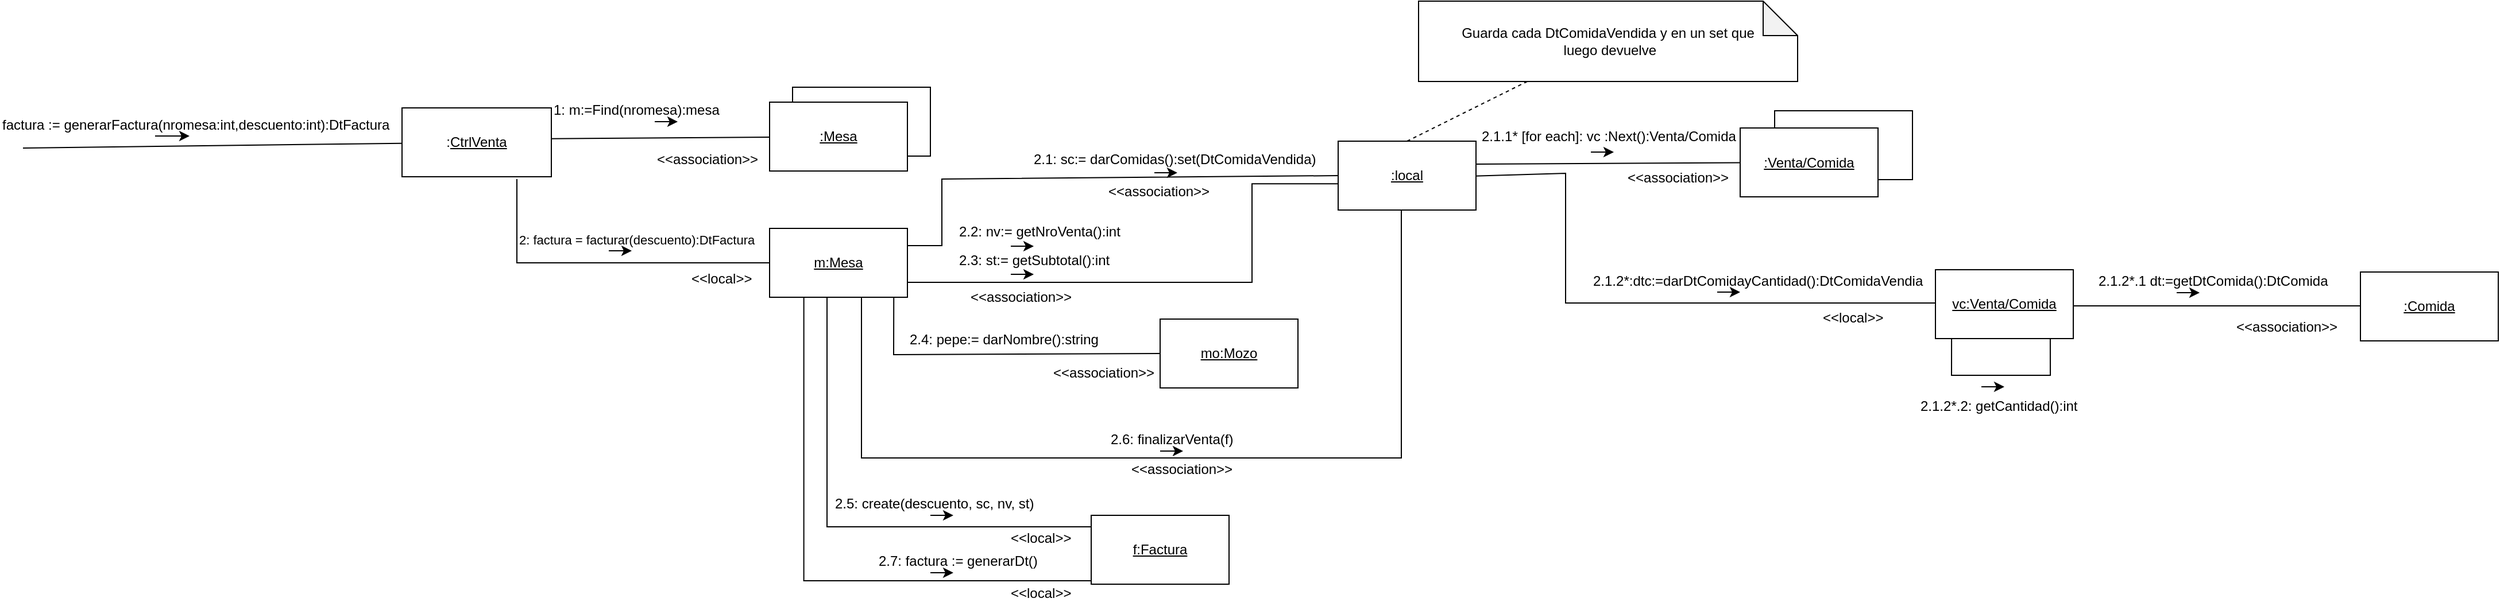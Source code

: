 <mxfile version="10.6.7" type="google"><diagram id="DgGDT-qpdZlDWAOLQGp-" name="Page-1"><mxGraphModel dx="1314" dy="591" grid="1" gridSize="10" guides="1" tooltips="1" connect="1" arrows="1" fold="1" page="1" pageScale="1" pageWidth="850" pageHeight="1100" math="0" shadow="0"><root><mxCell id="0"/><mxCell id="1" parent="0"/><mxCell id="Ey16R8fDtFxjcLKXb88C-13" value="" style="rounded=0;whiteSpace=wrap;html=1;" parent="1" vertex="1"><mxGeometry x="690" y="77" width="120" height="60" as="geometry"/></mxCell><mxCell id="Ey16R8fDtFxjcLKXb88C-1" value="" style="endArrow=none;html=1;" parent="1" target="Ey16R8fDtFxjcLKXb88C-5" edge="1"><mxGeometry width="50" height="50" relative="1" as="geometry"><mxPoint x="20" y="130" as="sourcePoint"/><mxPoint x="320" y="130" as="targetPoint"/></mxGeometry></mxCell><mxCell id="Ey16R8fDtFxjcLKXb88C-3" value="factura := generarFactura(nromesa:int,descuento:int):DtFactura" style="text;html=1;resizable=0;points=[];autosize=1;align=left;verticalAlign=top;spacingTop=-4;" parent="1" vertex="1"><mxGeometry y="100" width="350" height="20" as="geometry"/></mxCell><mxCell id="Ey16R8fDtFxjcLKXb88C-4" value="" style="endArrow=classic;html=1;" parent="1" edge="1"><mxGeometry width="50" height="50" relative="1" as="geometry"><mxPoint x="135" y="119.5" as="sourcePoint"/><mxPoint x="165" y="119.5" as="targetPoint"/></mxGeometry></mxCell><mxCell id="Ey16R8fDtFxjcLKXb88C-8" value="" style="endArrow=none;html=1;" parent="1" target="Ey16R8fDtFxjcLKXb88C-12" edge="1"><mxGeometry width="50" height="50" relative="1" as="geometry"><mxPoint x="460" y="122" as="sourcePoint"/><mxPoint x="690" y="122" as="targetPoint"/></mxGeometry></mxCell><mxCell id="Ey16R8fDtFxjcLKXb88C-9" value="1: m:=Find(nromesa):mesa" style="text;html=1;resizable=0;points=[];autosize=1;align=left;verticalAlign=top;spacingTop=-4;" parent="1" vertex="1"><mxGeometry x="480" y="87" width="170" height="20" as="geometry"/></mxCell><mxCell id="Ey16R8fDtFxjcLKXb88C-10" value="" style="endArrow=classic;html=1;" parent="1" edge="1"><mxGeometry width="50" height="50" relative="1" as="geometry"><mxPoint x="570" y="107" as="sourcePoint"/><mxPoint x="590" y="107" as="targetPoint"/></mxGeometry></mxCell><mxCell id="Ey16R8fDtFxjcLKXb88C-11" value="&amp;lt;&amp;lt;association&amp;gt;&amp;gt;" style="text;html=1;resizable=0;points=[];autosize=1;align=left;verticalAlign=top;spacingTop=-4;" parent="1" vertex="1"><mxGeometry x="570" y="130" width="110" height="20" as="geometry"/></mxCell><mxCell id="Ey16R8fDtFxjcLKXb88C-12" value="&lt;u&gt;:Mesa&lt;/u&gt;" style="rounded=0;whiteSpace=wrap;html=1;" parent="1" vertex="1"><mxGeometry x="670" y="90" width="120" height="60" as="geometry"/></mxCell><mxCell id="Ey16R8fDtFxjcLKXb88C-14" value="" style="endArrow=none;html=1;rounded=0;" parent="1" edge="1"><mxGeometry width="50" height="50" relative="1" as="geometry"><mxPoint x="670" y="230" as="sourcePoint"/><mxPoint x="450" y="157" as="targetPoint"/><Array as="points"><mxPoint x="450" y="230"/></Array></mxGeometry></mxCell><mxCell id="QD3oxVeQekh6zgwWBxsd-33" style="edgeStyle=orthogonalEdgeStyle;rounded=0;jumpStyle=sharp;orthogonalLoop=1;jettySize=auto;html=1;endArrow=none;endFill=0;entryX=0;entryY=0.75;entryDx=0;entryDy=0;" parent="1" edge="1"><mxGeometry relative="1" as="geometry"><mxPoint x="1165.207" y="161.069" as="targetPoint"/><mxPoint x="790" y="247" as="sourcePoint"/><Array as="points"><mxPoint x="1090" y="247"/><mxPoint x="1090" y="161"/></Array></mxGeometry></mxCell><mxCell id="R3UdqYJPEZzenFcuKth4-5" style="edgeStyle=orthogonalEdgeStyle;rounded=0;orthogonalLoop=1;jettySize=auto;html=1;startArrow=none;startFill=0;endArrow=none;endFill=0;" parent="1" target="Ey16R8fDtFxjcLKXb88C-27" edge="1"><mxGeometry relative="1" as="geometry"><mxPoint x="1220" y="470" as="targetPoint"/><mxPoint x="750" y="260" as="sourcePoint"/><Array as="points"><mxPoint x="750" y="400"/><mxPoint x="1220" y="400"/></Array></mxGeometry></mxCell><mxCell id="R3UdqYJPEZzenFcuKth4-7" style="edgeStyle=orthogonalEdgeStyle;rounded=0;orthogonalLoop=1;jettySize=auto;html=1;startArrow=none;startFill=0;endArrow=none;endFill=0;" parent="1" source="Ey16R8fDtFxjcLKXb88C-16" edge="1"><mxGeometry relative="1" as="geometry"><mxPoint x="950" y="480" as="targetPoint"/><Array as="points"><mxPoint x="720" y="460"/><mxPoint x="950" y="460"/></Array></mxGeometry></mxCell><mxCell id="R3UdqYJPEZzenFcuKth4-10" style="edgeStyle=orthogonalEdgeStyle;rounded=0;orthogonalLoop=1;jettySize=auto;html=1;startArrow=none;startFill=0;endArrow=none;endFill=0;" parent="1" edge="1"><mxGeometry relative="1" as="geometry"><mxPoint x="1009.81" y="505" as="targetPoint"/><Array as="points"><mxPoint x="700" y="507"/><mxPoint x="1010" y="507"/></Array><mxPoint x="699.81" y="257" as="sourcePoint"/></mxGeometry></mxCell><mxCell id="Ey16R8fDtFxjcLKXb88C-16" value="&lt;u&gt;m:Mesa&lt;/u&gt;" style="rounded=0;whiteSpace=wrap;html=1;" parent="1" vertex="1"><mxGeometry x="670" y="200" width="120" height="60" as="geometry"/></mxCell><mxCell id="Ey16R8fDtFxjcLKXb88C-17" value="&lt;font style=&quot;font-size: 11px&quot;&gt;2: factura = facturar(descuento):DtFactura&lt;/font&gt;" style="text;html=1;resizable=0;points=[];autosize=1;align=left;verticalAlign=top;spacingTop=-4;" parent="1" vertex="1"><mxGeometry x="450" y="200" width="220" height="20" as="geometry"/></mxCell><mxCell id="Ey16R8fDtFxjcLKXb88C-18" value="" style="endArrow=classic;html=1;" parent="1" edge="1"><mxGeometry width="50" height="50" relative="1" as="geometry"><mxPoint x="530" y="219.5" as="sourcePoint"/><mxPoint x="550" y="219.5" as="targetPoint"/></mxGeometry></mxCell><mxCell id="Ey16R8fDtFxjcLKXb88C-19" value="&amp;lt;&amp;lt;local&amp;gt;&amp;gt;" style="text;html=1;resizable=0;points=[];autosize=1;align=left;verticalAlign=top;spacingTop=-4;" parent="1" vertex="1"><mxGeometry x="600" y="234" width="70" height="20" as="geometry"/></mxCell><mxCell id="Ey16R8fDtFxjcLKXb88C-24" value="" style="endArrow=none;html=1;entryX=0;entryY=0.5;entryDx=0;entryDy=0;jumpStyle=sharp;rounded=0;exitX=1;exitY=0.25;exitDx=0;exitDy=0;" parent="1" source="Ey16R8fDtFxjcLKXb88C-16" target="Ey16R8fDtFxjcLKXb88C-27" edge="1"><mxGeometry width="50" height="50" relative="1" as="geometry"><mxPoint x="790" y="235" as="sourcePoint"/><mxPoint x="990" y="235" as="targetPoint"/><Array as="points"><mxPoint x="820" y="215"/><mxPoint x="820" y="157"/></Array></mxGeometry></mxCell><mxCell id="Ey16R8fDtFxjcLKXb88C-25" value="2.1: sc:= darComidas():set(DtComidaVendida)" style="text;html=1;resizable=0;points=[];autosize=1;align=left;verticalAlign=top;spacingTop=-4;" parent="1" vertex="1"><mxGeometry x="898" y="130" width="260" height="20" as="geometry"/></mxCell><mxCell id="Ey16R8fDtFxjcLKXb88C-26" value="&amp;lt;&amp;lt;association&amp;gt;&amp;gt;" style="text;html=1;resizable=0;points=[];autosize=1;align=left;verticalAlign=top;spacingTop=-4;" parent="1" vertex="1"><mxGeometry x="963" y="157.5" width="110" height="20" as="geometry"/></mxCell><mxCell id="Ey16R8fDtFxjcLKXb88C-28" value="" style="endArrow=none;html=1;entryX=0.901;entryY=1.001;entryDx=0;entryDy=0;entryPerimeter=0;rounded=0;exitX=0;exitY=0.5;exitDx=0;exitDy=0;" parent="1" source="Ey16R8fDtFxjcLKXb88C-31" target="Ey16R8fDtFxjcLKXb88C-16" edge="1"><mxGeometry width="50" height="50" relative="1" as="geometry"><mxPoint x="1011" y="409.5" as="sourcePoint"/><mxPoint x="779.759" y="350.224" as="targetPoint"/><Array as="points"><mxPoint x="778" y="310"/></Array></mxGeometry></mxCell><mxCell id="Ey16R8fDtFxjcLKXb88C-29" value="2.4: pepe:= darNombre():string" style="text;html=1;resizable=0;points=[];autosize=1;align=left;verticalAlign=top;spacingTop=-4;" parent="1" vertex="1"><mxGeometry x="790" y="287" width="180" height="20" as="geometry"/></mxCell><mxCell id="Ey16R8fDtFxjcLKXb88C-30" value="&amp;lt;&amp;lt;association&amp;gt;&amp;gt;" style="text;html=1;resizable=0;points=[];autosize=1;align=left;verticalAlign=top;spacingTop=-4;" parent="1" vertex="1"><mxGeometry x="915" y="316" width="110" height="20" as="geometry"/></mxCell><mxCell id="Ey16R8fDtFxjcLKXb88C-31" value="&lt;u&gt;mo:Mozo&lt;/u&gt;" style="rounded=0;whiteSpace=wrap;html=1;" parent="1" vertex="1"><mxGeometry x="1010" y="279" width="120" height="60" as="geometry"/></mxCell><mxCell id="Ey16R8fDtFxjcLKXb88C-35" value="" style="endArrow=classic;html=1;" parent="1" edge="1"><mxGeometry width="50" height="50" relative="1" as="geometry"><mxPoint x="1005" y="151.5" as="sourcePoint"/><mxPoint x="1025" y="151.5" as="targetPoint"/></mxGeometry></mxCell><mxCell id="QD3oxVeQekh6zgwWBxsd-1" value="" style="rounded=0;whiteSpace=wrap;html=1;" parent="1" vertex="1"><mxGeometry x="1545" y="97.5" width="120" height="60" as="geometry"/></mxCell><mxCell id="QD3oxVeQekh6zgwWBxsd-2" value="" style="endArrow=none;html=1;" parent="1" target="QD3oxVeQekh6zgwWBxsd-3" edge="1"><mxGeometry width="50" height="50" relative="1" as="geometry"><mxPoint x="1285" y="144" as="sourcePoint"/><mxPoint x="1595" y="144" as="targetPoint"/></mxGeometry></mxCell><mxCell id="QD3oxVeQekh6zgwWBxsd-3" value="&lt;u&gt;:Venta/Comida&lt;/u&gt;" style="rounded=0;whiteSpace=wrap;html=1;" parent="1" vertex="1"><mxGeometry x="1515" y="112.5" width="120" height="60" as="geometry"/></mxCell><mxCell id="QD3oxVeQekh6zgwWBxsd-4" value="2.1.1* [for each]: vc :Next():Venta/Comida" style="text;html=1;resizable=0;points=[];autosize=1;align=left;verticalAlign=top;spacingTop=-4;" parent="1" vertex="1"><mxGeometry x="1288" y="110" width="240" height="20" as="geometry"/></mxCell><mxCell id="QD3oxVeQekh6zgwWBxsd-5" value="" style="endArrow=classic;html=1;" parent="1" edge="1"><mxGeometry width="50" height="50" relative="1" as="geometry"><mxPoint x="1385" y="133.5" as="sourcePoint"/><mxPoint x="1405" y="133.5" as="targetPoint"/></mxGeometry></mxCell><mxCell id="QD3oxVeQekh6zgwWBxsd-6" value="&amp;lt;&amp;lt;association&amp;gt;&amp;gt;" style="text;html=1;resizable=0;points=[];autosize=1;align=left;verticalAlign=top;spacingTop=-4;" parent="1" vertex="1"><mxGeometry x="1415" y="146" width="110" height="20" as="geometry"/></mxCell><mxCell id="QD3oxVeQekh6zgwWBxsd-7" value="2.1.2*:dtc:=darDtComidayCantidad():DtComidaVendia" style="text;html=1;resizable=0;points=[];autosize=1;align=left;verticalAlign=top;spacingTop=-4;" parent="1" vertex="1"><mxGeometry x="1385" y="236" width="310" height="20" as="geometry"/></mxCell><mxCell id="QD3oxVeQekh6zgwWBxsd-8" value="" style="endArrow=classic;html=1;" parent="1" edge="1"><mxGeometry width="50" height="50" relative="1" as="geometry"><mxPoint x="1495" y="255.5" as="sourcePoint"/><mxPoint x="1515" y="255.5" as="targetPoint"/></mxGeometry></mxCell><mxCell id="QD3oxVeQekh6zgwWBxsd-9" value="&amp;lt;&amp;lt;local&amp;gt;&amp;gt;" style="text;html=1;resizable=0;points=[];autosize=1;align=left;verticalAlign=top;spacingTop=-4;" parent="1" vertex="1"><mxGeometry x="1585" y="268" width="70" height="20" as="geometry"/></mxCell><mxCell id="QD3oxVeQekh6zgwWBxsd-11" value="" style="endArrow=none;html=1;" parent="1" edge="1"><mxGeometry width="50" height="50" relative="1" as="geometry"><mxPoint x="1805" y="267.5" as="sourcePoint"/><mxPoint x="2055" y="267.5" as="targetPoint"/></mxGeometry></mxCell><mxCell id="QD3oxVeQekh6zgwWBxsd-12" value="2.1.2*.1 dt:=getDtComida():DtComida" style="text;html=1;resizable=0;points=[];autosize=1;align=left;verticalAlign=top;spacingTop=-4;" parent="1" vertex="1"><mxGeometry x="1825" y="236" width="220" height="20" as="geometry"/></mxCell><mxCell id="QD3oxVeQekh6zgwWBxsd-13" value="" style="endArrow=classic;html=1;" parent="1" edge="1"><mxGeometry width="50" height="50" relative="1" as="geometry"><mxPoint x="1895" y="256" as="sourcePoint"/><mxPoint x="1915" y="256" as="targetPoint"/></mxGeometry></mxCell><mxCell id="QD3oxVeQekh6zgwWBxsd-14" value="&amp;lt;&amp;lt;association&amp;gt;&amp;gt;" style="text;html=1;resizable=0;points=[];autosize=1;align=left;verticalAlign=top;spacingTop=-4;" parent="1" vertex="1"><mxGeometry x="1945" y="276" width="110" height="20" as="geometry"/></mxCell><mxCell id="QD3oxVeQekh6zgwWBxsd-15" value="&lt;u&gt;:Comida&lt;/u&gt;" style="rounded=0;whiteSpace=wrap;html=1;" parent="1" vertex="1"><mxGeometry x="2055" y="238" width="120" height="60" as="geometry"/></mxCell><mxCell id="QD3oxVeQekh6zgwWBxsd-16" value="" style="endArrow=none;html=1;exitX=0.117;exitY=1;exitDx=0;exitDy=0;exitPerimeter=0;entryX=0.833;entryY=1;entryDx=0;entryDy=0;entryPerimeter=0;rounded=0;" parent="1" source="QD3oxVeQekh6zgwWBxsd-10" target="QD3oxVeQekh6zgwWBxsd-10" edge="1"><mxGeometry width="50" height="50" relative="1" as="geometry"><mxPoint x="1710" y="358" as="sourcePoint"/><mxPoint x="1760" y="308" as="targetPoint"/><Array as="points"><mxPoint x="1699" y="328"/><mxPoint x="1785" y="328"/></Array></mxGeometry></mxCell><mxCell id="QD3oxVeQekh6zgwWBxsd-17" value="" style="endArrow=classic;html=1;" parent="1" edge="1"><mxGeometry width="50" height="50" relative="1" as="geometry"><mxPoint x="1725" y="338" as="sourcePoint"/><mxPoint x="1745" y="338" as="targetPoint"/></mxGeometry></mxCell><mxCell id="QD3oxVeQekh6zgwWBxsd-19" value="" style="endArrow=none;html=1;rounded=0;entryX=0.991;entryY=0.506;entryDx=0;entryDy=0;entryPerimeter=0;" parent="1" target="Ey16R8fDtFxjcLKXb88C-27" edge="1"><mxGeometry width="50" height="50" relative="1" as="geometry"><mxPoint x="1693" y="265" as="sourcePoint"/><mxPoint x="1295" y="152" as="targetPoint"/><Array as="points"><mxPoint x="1363" y="265"/><mxPoint x="1363" y="152"/></Array></mxGeometry></mxCell><mxCell id="QD3oxVeQekh6zgwWBxsd-20" value="2.1.2*.2: getCantidad():int" style="text;html=1;resizable=0;points=[];autosize=1;align=left;verticalAlign=top;spacingTop=-4;" parent="1" vertex="1"><mxGeometry x="1670" y="345" width="150" height="20" as="geometry"/></mxCell><mxCell id="Ey16R8fDtFxjcLKXb88C-27" value="&lt;u&gt;:local&lt;br&gt;&lt;/u&gt;" style="rounded=0;whiteSpace=wrap;html=1;" parent="1" vertex="1"><mxGeometry x="1165" y="124" width="120" height="60" as="geometry"/></mxCell><mxCell id="QD3oxVeQekh6zgwWBxsd-21" value="" style="endArrow=none;dashed=1;html=1;exitX=0.5;exitY=0;exitDx=0;exitDy=0;" parent="1" source="Ey16R8fDtFxjcLKXb88C-27" target="QD3oxVeQekh6zgwWBxsd-22" edge="1"><mxGeometry width="50" height="50" relative="1" as="geometry"><mxPoint x="1215" y="172" as="sourcePoint"/><mxPoint x="1265" y="122" as="targetPoint"/></mxGeometry></mxCell><mxCell id="QD3oxVeQekh6zgwWBxsd-22" value="Guarda cada DtComidaVendida y en un set que&lt;br&gt;&amp;nbsp;luego devuelve" style="shape=note;whiteSpace=wrap;html=1;backgroundOutline=1;darkOpacity=0.05;" parent="1" vertex="1"><mxGeometry x="1235" y="2" width="330" height="70" as="geometry"/></mxCell><mxCell id="QD3oxVeQekh6zgwWBxsd-27" value="2.2: nv:= getNroVenta():int" style="text;html=1;resizable=0;points=[];autosize=1;align=left;verticalAlign=top;spacingTop=-4;" parent="1" vertex="1"><mxGeometry x="833" y="192.5" width="160" height="20" as="geometry"/></mxCell><mxCell id="Ey16R8fDtFxjcLKXb88C-5" value=":&lt;u&gt;CtrlVenta&lt;/u&gt;" style="rounded=0;whiteSpace=wrap;html=1;" parent="1" vertex="1"><mxGeometry x="350" y="95" width="130" height="60" as="geometry"/></mxCell><mxCell id="QD3oxVeQekh6zgwWBxsd-28" value="" style="endArrow=classic;html=1;" parent="1" edge="1"><mxGeometry width="50" height="50" relative="1" as="geometry"><mxPoint x="880" y="215.5" as="sourcePoint"/><mxPoint x="900" y="215.5" as="targetPoint"/></mxGeometry></mxCell><mxCell id="QD3oxVeQekh6zgwWBxsd-10" value="&lt;u&gt;vc:Venta/Comida&lt;/u&gt;" style="rounded=0;whiteSpace=wrap;html=1;" parent="1" vertex="1"><mxGeometry x="1685" y="236" width="120" height="60" as="geometry"/></mxCell><mxCell id="QD3oxVeQekh6zgwWBxsd-34" value="2.3: st:= getSubtotal():int" style="text;html=1;resizable=0;points=[];autosize=1;align=left;verticalAlign=top;spacingTop=-4;" parent="1" vertex="1"><mxGeometry x="833" y="218" width="150" height="20" as="geometry"/></mxCell><mxCell id="QD3oxVeQekh6zgwWBxsd-37" value="" style="endArrow=classic;html=1;" parent="1" edge="1"><mxGeometry width="50" height="50" relative="1" as="geometry"><mxPoint x="880" y="240" as="sourcePoint"/><mxPoint x="900" y="240" as="targetPoint"/></mxGeometry></mxCell><mxCell id="R3UdqYJPEZzenFcuKth4-4" value="&amp;lt;&amp;lt;association&amp;gt;&amp;gt;" style="text;html=1;resizable=0;points=[];autosize=1;align=left;verticalAlign=top;spacingTop=-4;" parent="1" vertex="1"><mxGeometry x="843" y="250" width="110" height="20" as="geometry"/></mxCell><mxCell id="R3UdqYJPEZzenFcuKth4-6" value="2.6: finalizarVenta(f)" style="text;html=1;resizable=0;points=[];autosize=1;align=left;verticalAlign=top;spacingTop=-4;" parent="1" vertex="1"><mxGeometry x="965" y="374" width="120" height="20" as="geometry"/></mxCell><mxCell id="R3UdqYJPEZzenFcuKth4-8" value="2.5: create(descuento, sc, nv, st)" style="text;html=1;resizable=0;points=[];autosize=1;align=left;verticalAlign=top;spacingTop=-4;" parent="1" vertex="1"><mxGeometry x="725" y="430" width="190" height="20" as="geometry"/></mxCell><mxCell id="R3UdqYJPEZzenFcuKth4-9" value="&lt;u&gt;f:Factura&lt;br&gt;&lt;/u&gt;" style="rounded=0;whiteSpace=wrap;html=1;" parent="1" vertex="1"><mxGeometry x="950" y="450" width="120" height="60" as="geometry"/></mxCell><mxCell id="R3UdqYJPEZzenFcuKth4-12" value="2.7: factura := generarDt()" style="text;html=1;resizable=0;points=[];autosize=1;align=left;verticalAlign=top;spacingTop=-4;" parent="1" vertex="1"><mxGeometry x="763" y="480" width="150" height="20" as="geometry"/></mxCell><mxCell id="rB72S5cFwQyGrkTiRL3m-2" value="" style="endArrow=classic;html=1;" parent="1" edge="1"><mxGeometry width="50" height="50" relative="1" as="geometry"><mxPoint x="1010" y="394" as="sourcePoint"/><mxPoint x="1030" y="394" as="targetPoint"/></mxGeometry></mxCell><mxCell id="rB72S5cFwQyGrkTiRL3m-3" value="" style="endArrow=classic;html=1;" parent="1" edge="1"><mxGeometry width="50" height="50" relative="1" as="geometry"><mxPoint x="810" y="450" as="sourcePoint"/><mxPoint x="830" y="450" as="targetPoint"/></mxGeometry></mxCell><mxCell id="rB72S5cFwQyGrkTiRL3m-4" value="" style="endArrow=classic;html=1;" parent="1" edge="1"><mxGeometry width="50" height="50" relative="1" as="geometry"><mxPoint x="810" y="500" as="sourcePoint"/><mxPoint x="830" y="500" as="targetPoint"/></mxGeometry></mxCell><mxCell id="rB72S5cFwQyGrkTiRL3m-5" value="&amp;lt;&amp;lt;local&amp;gt;&amp;gt;" style="text;html=1;resizable=0;points=[];autosize=1;align=left;verticalAlign=top;spacingTop=-4;" parent="1" vertex="1"><mxGeometry x="878" y="460" width="70" height="20" as="geometry"/></mxCell><mxCell id="rB72S5cFwQyGrkTiRL3m-7" value="&amp;lt;&amp;lt;local&amp;gt;&amp;gt;" style="text;html=1;resizable=0;points=[];autosize=1;align=left;verticalAlign=top;spacingTop=-4;" parent="1" vertex="1"><mxGeometry x="878" y="508" width="70" height="20" as="geometry"/></mxCell><mxCell id="rB72S5cFwQyGrkTiRL3m-8" value="&amp;lt;&amp;lt;association&amp;gt;&amp;gt;" style="text;html=1;resizable=0;points=[];autosize=1;align=left;verticalAlign=top;spacingTop=-4;" parent="1" vertex="1"><mxGeometry x="983" y="400" width="110" height="20" as="geometry"/></mxCell></root></mxGraphModel></diagram></mxfile>